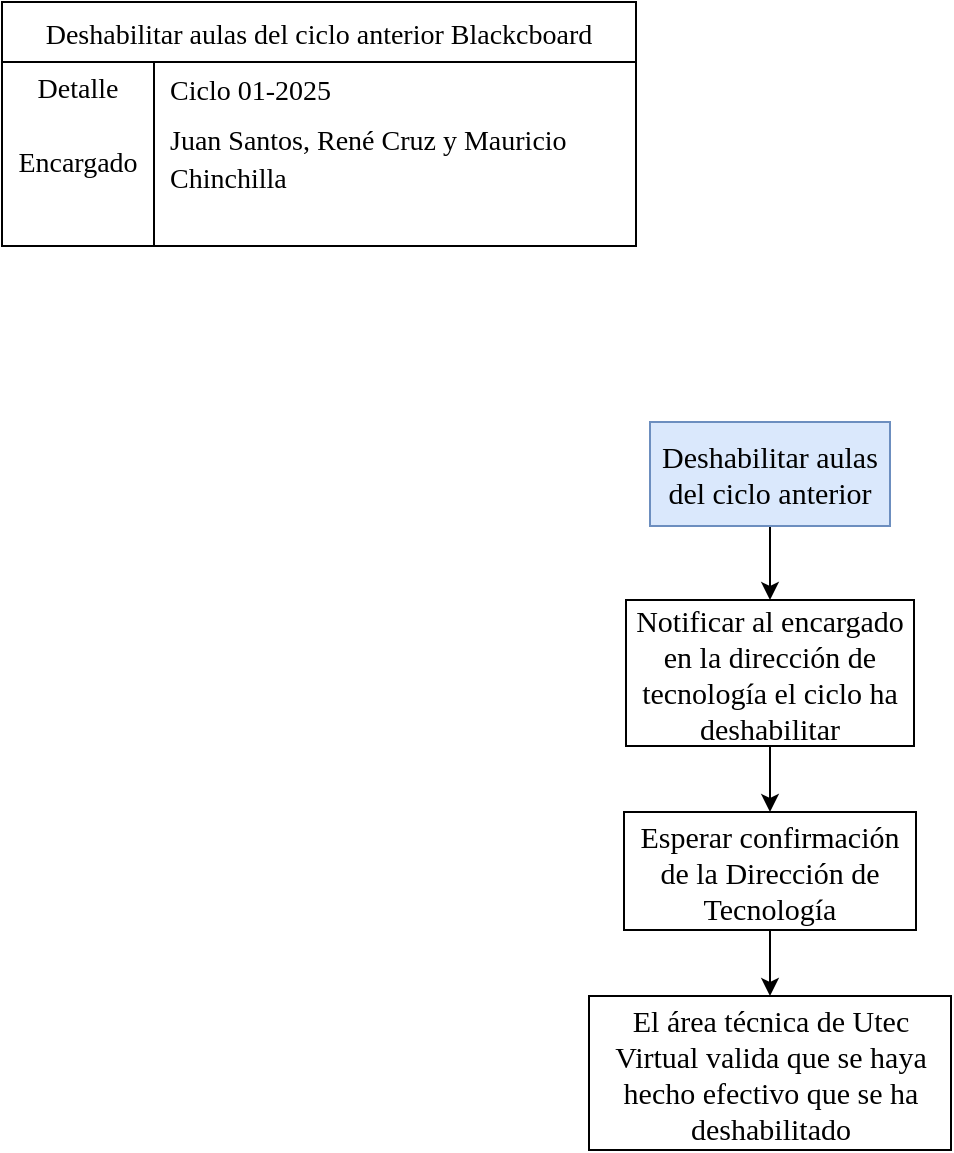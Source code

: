 <mxfile version="28.0.6">
  <diagram name="Página-1" id="Ul3u5l9tvEpYidaiazJs">
    <mxGraphModel dx="1426" dy="841" grid="0" gridSize="10" guides="1" tooltips="1" connect="1" arrows="1" fold="1" page="1" pageScale="1" pageWidth="827" pageHeight="1169" math="0" shadow="0">
      <root>
        <mxCell id="0" />
        <mxCell id="1" parent="0" />
        <mxCell id="AdBva7DkTsNArD_WwK21-1" value="Deshabilitar aulas del ciclo anterior Blackcboard" style="shape=table;startSize=30;container=1;collapsible=0;childLayout=tableLayout;fixedRows=1;rowLines=0;fontStyle=0;strokeColor=default;fontSize=14;fontFamily=Times New Roman;" vertex="1" parent="1">
          <mxGeometry x="10" y="30" width="317" height="122" as="geometry" />
        </mxCell>
        <mxCell id="AdBva7DkTsNArD_WwK21-2" value="" style="shape=tableRow;horizontal=0;startSize=0;swimlaneHead=0;swimlaneBody=0;top=0;left=0;bottom=0;right=0;collapsible=0;dropTarget=0;fillColor=none;points=[[0,0.5],[1,0.5]];portConstraint=eastwest;strokeColor=inherit;fontSize=16;fontFamily=Times New Roman;" vertex="1" parent="AdBva7DkTsNArD_WwK21-1">
          <mxGeometry y="30" width="317" height="26" as="geometry" />
        </mxCell>
        <mxCell id="AdBva7DkTsNArD_WwK21-3" value="&lt;font style=&quot;font-size: 14px;&quot;&gt;Detalle&lt;/font&gt;&lt;div&gt;&lt;br&gt;&lt;/div&gt;" style="shape=partialRectangle;html=1;whiteSpace=wrap;connectable=0;fillColor=none;top=0;left=0;bottom=0;right=0;overflow=hidden;pointerEvents=1;strokeColor=inherit;fontSize=16;fontFamily=Times New Roman;" vertex="1" parent="AdBva7DkTsNArD_WwK21-2">
          <mxGeometry width="76" height="26" as="geometry">
            <mxRectangle width="76" height="26" as="alternateBounds" />
          </mxGeometry>
        </mxCell>
        <mxCell id="AdBva7DkTsNArD_WwK21-4" value="&lt;font style=&quot;font-size: 14px;&quot;&gt;Ciclo 01-2025&lt;/font&gt;" style="shape=partialRectangle;html=1;whiteSpace=wrap;connectable=0;fillColor=none;top=0;left=0;bottom=0;right=0;align=left;spacingLeft=6;overflow=hidden;strokeColor=inherit;fontSize=16;fontFamily=Times New Roman;" vertex="1" parent="AdBva7DkTsNArD_WwK21-2">
          <mxGeometry x="76" width="241" height="26" as="geometry">
            <mxRectangle width="241" height="26" as="alternateBounds" />
          </mxGeometry>
        </mxCell>
        <mxCell id="AdBva7DkTsNArD_WwK21-5" value="" style="shape=tableRow;horizontal=0;startSize=0;swimlaneHead=0;swimlaneBody=0;top=0;left=0;bottom=0;right=0;collapsible=0;dropTarget=0;fillColor=none;points=[[0,0.5],[1,0.5]];portConstraint=eastwest;strokeColor=inherit;fontSize=16;fontFamily=Times New Roman;" vertex="1" parent="AdBva7DkTsNArD_WwK21-1">
          <mxGeometry y="56" width="317" height="46" as="geometry" />
        </mxCell>
        <mxCell id="AdBva7DkTsNArD_WwK21-6" value="&lt;font style=&quot;font-size: 14px;&quot;&gt;Encargado&lt;/font&gt;" style="shape=partialRectangle;html=1;whiteSpace=wrap;connectable=0;fillColor=none;top=0;left=0;bottom=0;right=0;overflow=hidden;strokeColor=inherit;fontSize=16;fontFamily=Times New Roman;" vertex="1" parent="AdBva7DkTsNArD_WwK21-5">
          <mxGeometry width="76" height="46" as="geometry">
            <mxRectangle width="76" height="46" as="alternateBounds" />
          </mxGeometry>
        </mxCell>
        <mxCell id="AdBva7DkTsNArD_WwK21-7" value="&lt;font style=&quot;font-size: 14px;&quot;&gt;Juan Santos, René Cruz y Mauricio Chinchilla&lt;/font&gt;&lt;div&gt;&lt;br&gt;&lt;/div&gt;" style="shape=partialRectangle;html=1;whiteSpace=wrap;connectable=0;fillColor=none;top=0;left=0;bottom=0;right=0;align=left;spacingLeft=6;overflow=hidden;strokeColor=inherit;fontSize=16;fontFamily=Times New Roman;" vertex="1" parent="AdBva7DkTsNArD_WwK21-5">
          <mxGeometry x="76" width="241" height="46" as="geometry">
            <mxRectangle width="241" height="46" as="alternateBounds" />
          </mxGeometry>
        </mxCell>
        <mxCell id="AdBva7DkTsNArD_WwK21-8" value="" style="shape=tableRow;horizontal=0;startSize=0;swimlaneHead=0;swimlaneBody=0;top=0;left=0;bottom=0;right=0;collapsible=0;dropTarget=0;fillColor=none;points=[[0,0.5],[1,0.5]];portConstraint=eastwest;strokeColor=inherit;fontSize=16;fontFamily=Times New Roman;" vertex="1" parent="AdBva7DkTsNArD_WwK21-1">
          <mxGeometry y="102" width="317" height="20" as="geometry" />
        </mxCell>
        <mxCell id="AdBva7DkTsNArD_WwK21-9" value="" style="shape=partialRectangle;html=1;whiteSpace=wrap;connectable=0;fillColor=none;top=0;left=0;bottom=0;right=0;overflow=hidden;strokeColor=inherit;fontSize=16;fontFamily=Times New Roman;" vertex="1" parent="AdBva7DkTsNArD_WwK21-8">
          <mxGeometry width="76" height="20" as="geometry">
            <mxRectangle width="76" height="20" as="alternateBounds" />
          </mxGeometry>
        </mxCell>
        <mxCell id="AdBva7DkTsNArD_WwK21-10" value="" style="shape=partialRectangle;html=1;whiteSpace=wrap;connectable=0;fillColor=none;top=0;left=0;bottom=0;right=0;align=left;spacingLeft=6;overflow=hidden;strokeColor=inherit;fontSize=16;fontFamily=Times New Roman;" vertex="1" parent="AdBva7DkTsNArD_WwK21-8">
          <mxGeometry x="76" width="241" height="20" as="geometry">
            <mxRectangle width="241" height="20" as="alternateBounds" />
          </mxGeometry>
        </mxCell>
        <mxCell id="AdBva7DkTsNArD_WwK21-11" value="" style="edgeStyle=orthogonalEdgeStyle;rounded=0;orthogonalLoop=1;jettySize=auto;html=1;fontSize=15;" edge="1" parent="1" source="AdBva7DkTsNArD_WwK21-12" target="AdBva7DkTsNArD_WwK21-14">
          <mxGeometry relative="1" as="geometry" />
        </mxCell>
        <mxCell id="AdBva7DkTsNArD_WwK21-12" value="&lt;font face=&quot;Times New Roman&quot;&gt;Deshabilitar aulas del ciclo anterior&lt;/font&gt;" style="rounded=0;whiteSpace=wrap;html=1;fillColor=#dae8fc;strokeColor=#6c8ebf;fontSize=15;" vertex="1" parent="1">
          <mxGeometry x="334" y="240" width="120" height="52" as="geometry" />
        </mxCell>
        <mxCell id="AdBva7DkTsNArD_WwK21-13" value="" style="edgeStyle=orthogonalEdgeStyle;rounded=0;orthogonalLoop=1;jettySize=auto;html=1;fontSize=15;" edge="1" parent="1" source="AdBva7DkTsNArD_WwK21-14" target="AdBva7DkTsNArD_WwK21-16">
          <mxGeometry relative="1" as="geometry" />
        </mxCell>
        <mxCell id="AdBva7DkTsNArD_WwK21-14" value="&lt;font face=&quot;Times New Roman&quot;&gt;Notificar al encargado en la dirección de tecnología el ciclo ha deshabilitar&lt;/font&gt;" style="whiteSpace=wrap;html=1;rounded=0;fontSize=15;" vertex="1" parent="1">
          <mxGeometry x="322" y="329" width="144" height="73" as="geometry" />
        </mxCell>
        <mxCell id="AdBva7DkTsNArD_WwK21-15" value="" style="edgeStyle=orthogonalEdgeStyle;rounded=0;orthogonalLoop=1;jettySize=auto;html=1;fontSize=15;" edge="1" parent="1" source="AdBva7DkTsNArD_WwK21-16" target="AdBva7DkTsNArD_WwK21-17">
          <mxGeometry relative="1" as="geometry" />
        </mxCell>
        <mxCell id="AdBva7DkTsNArD_WwK21-16" value="&lt;font face=&quot;Times New Roman&quot;&gt;Esperar confirmación de la Dirección de Tecnología&lt;/font&gt;" style="whiteSpace=wrap;html=1;rounded=0;fontSize=15;" vertex="1" parent="1">
          <mxGeometry x="321" y="435" width="146" height="59" as="geometry" />
        </mxCell>
        <mxCell id="AdBva7DkTsNArD_WwK21-17" value="&lt;font face=&quot;Times New Roman&quot;&gt;El área técnica de Utec Virtual valida que se haya hecho efectivo que se ha deshabilitado&lt;/font&gt;" style="whiteSpace=wrap;html=1;rounded=0;fontSize=15;" vertex="1" parent="1">
          <mxGeometry x="303.5" y="527" width="181" height="77" as="geometry" />
        </mxCell>
      </root>
    </mxGraphModel>
  </diagram>
</mxfile>
